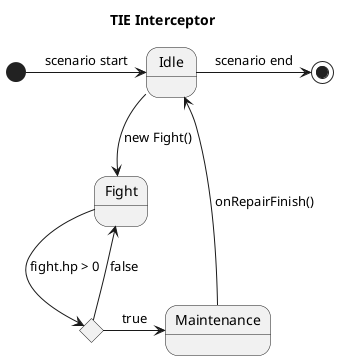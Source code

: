 @startuml
'https://plantuml.com/state-diagram
Title TIE Interceptor 

state Idle
state Fight
state c <<choice>>
state Maintenance

[*] -> Idle : scenario start
Idle --> Fight : new Fight()

Fight --> c : fight.hp > 0
c -> Maintenance : true
c --> Fight : false

Maintenance -> Idle : onRepairFinish()

Idle -> [*] : scenario end

@enduml